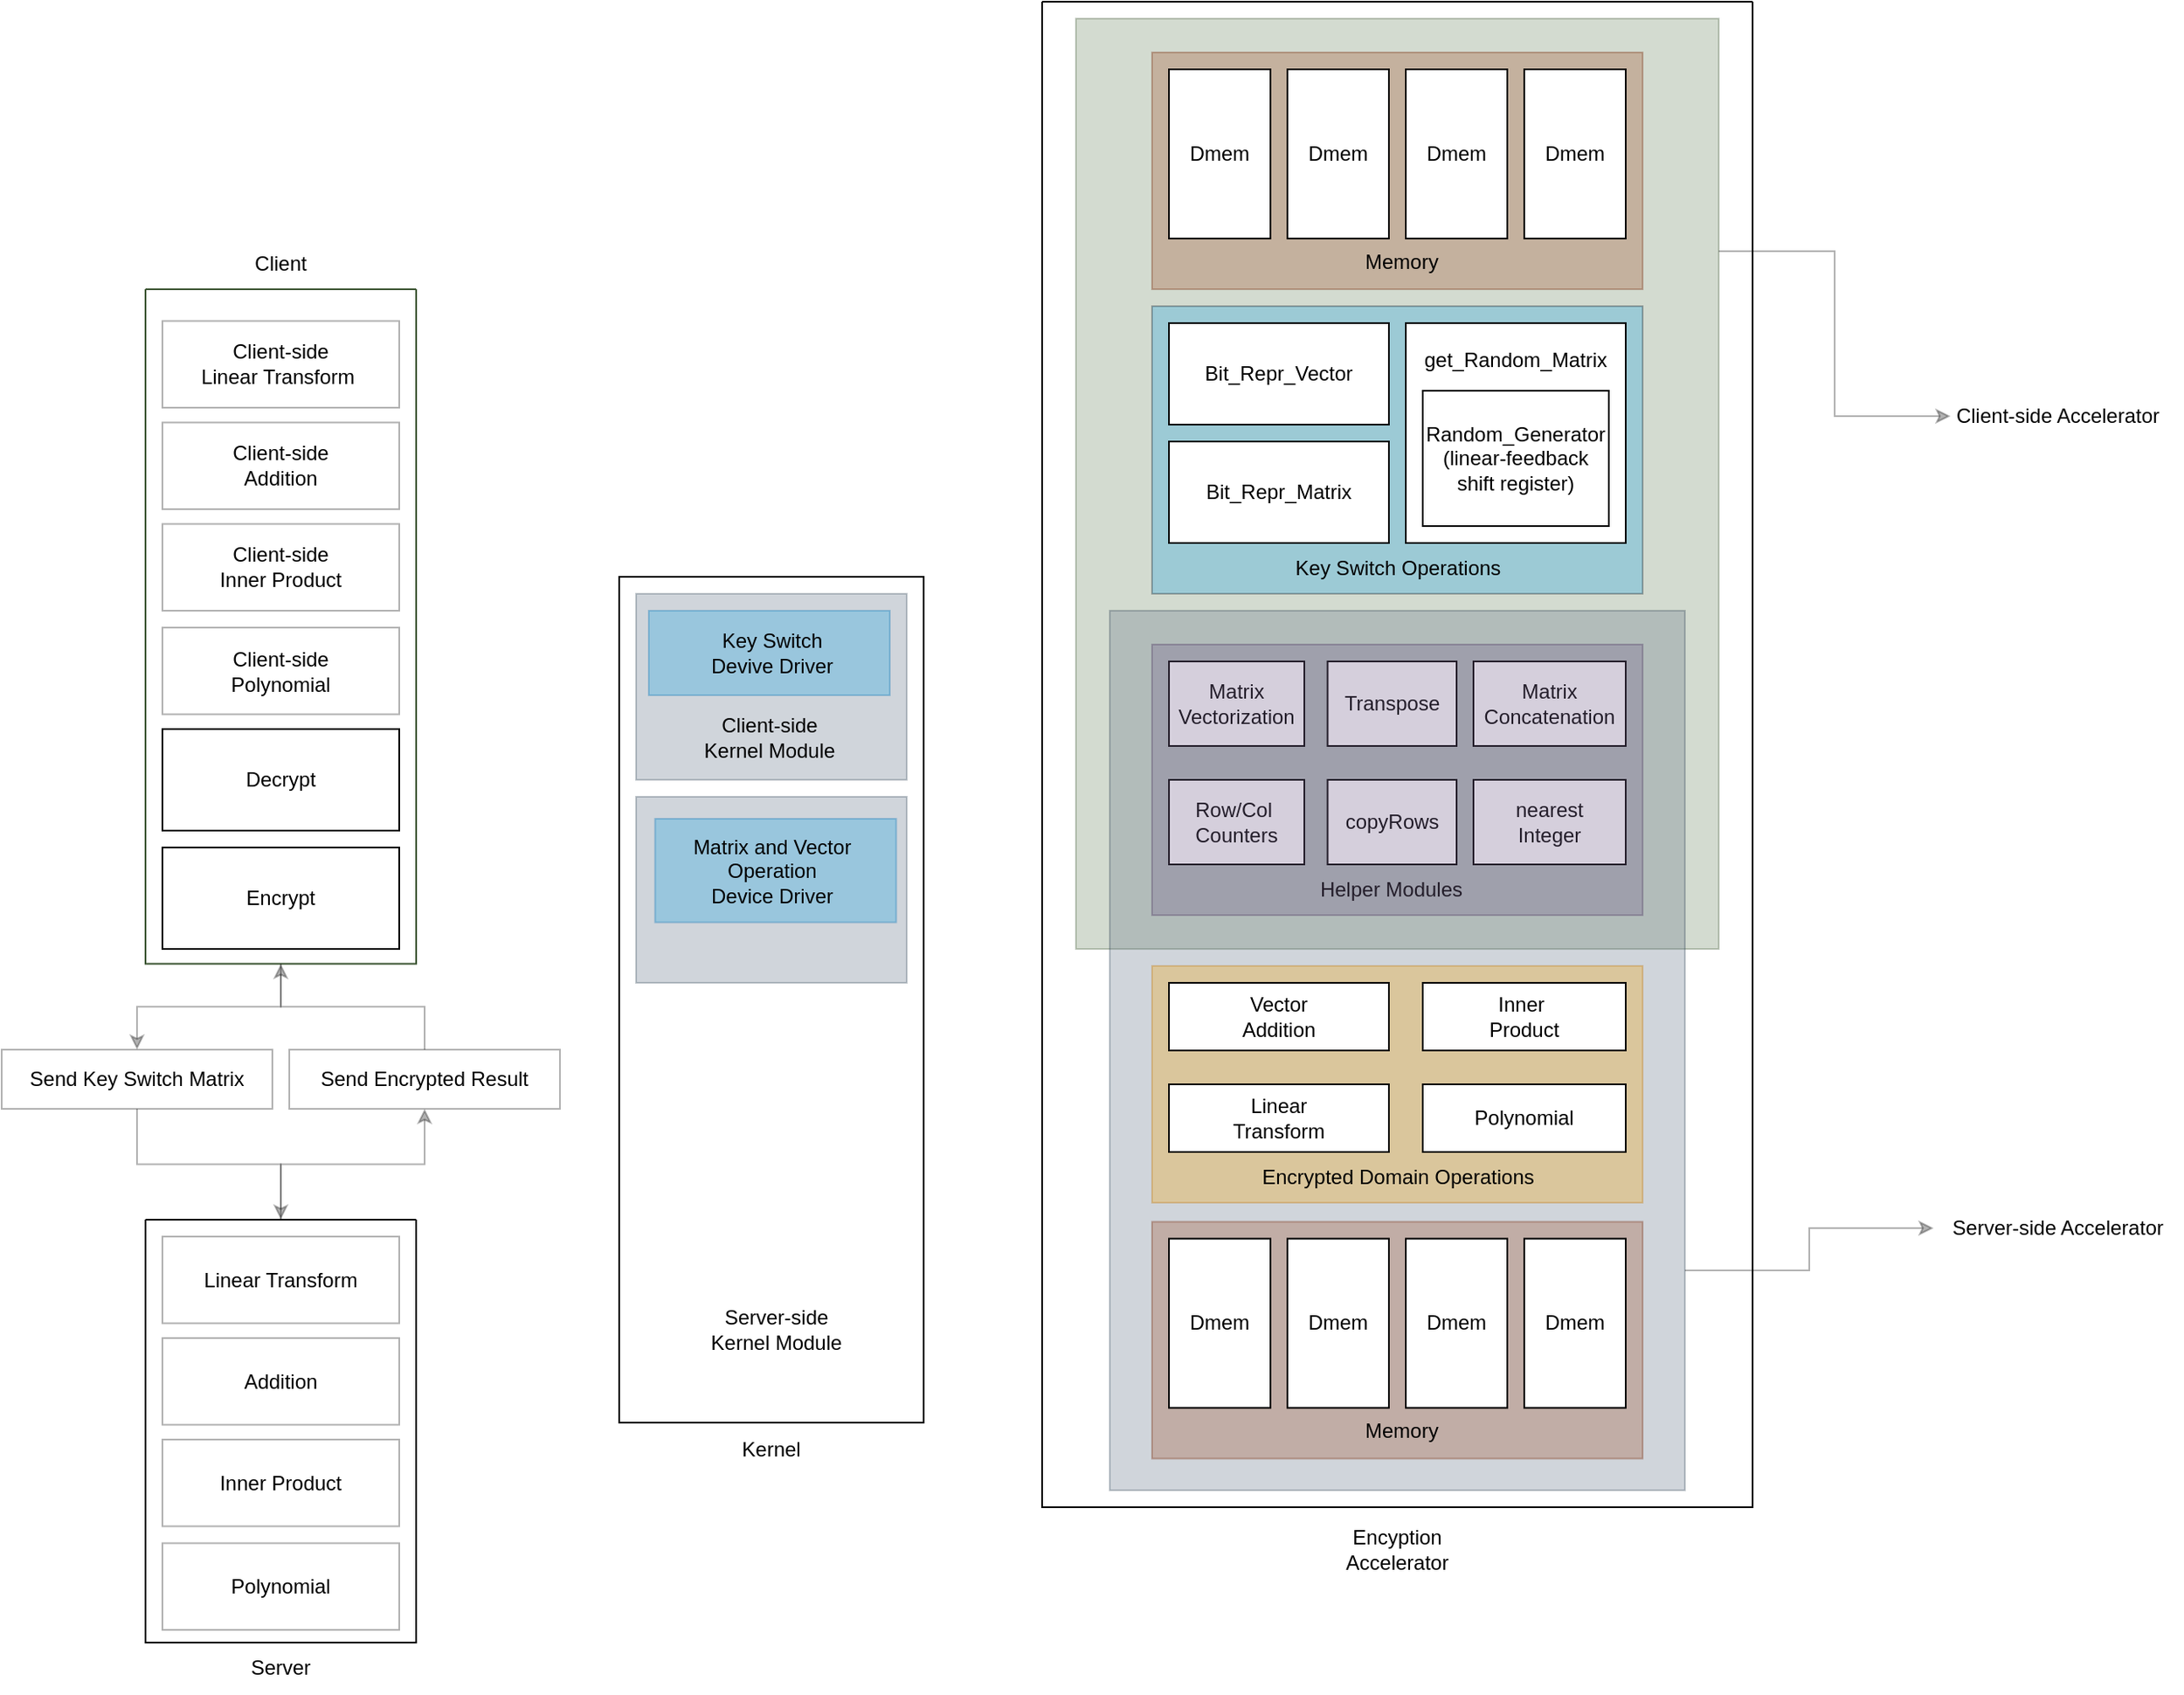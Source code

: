<mxfile version="17.2.5" type="github">
  <diagram id="uq4rufS0qhb9Er1syNnk" name="Page-1">
    <mxGraphModel dx="2202" dy="2462" grid="1" gridSize="10" guides="1" tooltips="1" connect="1" arrows="1" fold="1" page="1" pageScale="1" pageWidth="827" pageHeight="1169" math="0" shadow="0">
      <root>
        <mxCell id="0" />
        <mxCell id="1" parent="0" />
        <mxCell id="1XTRg42DMQYUQiEpsJQx-3" value="" style="swimlane;startSize=0;fillColor=#6d8764;fontColor=#ffffff;strokeColor=#3A5431;" vertex="1" parent="1">
          <mxGeometry x="110" y="100" width="160" height="398.75" as="geometry">
            <mxRectangle x="170" y="140" width="50" height="40" as="alternateBounds" />
          </mxGeometry>
        </mxCell>
        <mxCell id="1XTRg42DMQYUQiEpsJQx-36" value="Decrypt" style="rounded=0;whiteSpace=wrap;html=1;" vertex="1" parent="1XTRg42DMQYUQiEpsJQx-3">
          <mxGeometry x="10" y="260" width="140" height="60" as="geometry" />
        </mxCell>
        <mxCell id="1XTRg42DMQYUQiEpsJQx-73" value="Encrypt" style="rounded=0;whiteSpace=wrap;html=1;" vertex="1" parent="1XTRg42DMQYUQiEpsJQx-3">
          <mxGeometry x="10" y="330" width="140" height="60" as="geometry" />
        </mxCell>
        <mxCell id="1XTRg42DMQYUQiEpsJQx-72" value="Client-side&lt;br&gt;Linear Transform&amp;nbsp;" style="rounded=0;whiteSpace=wrap;html=1;strokeWidth=1;opacity=30;" vertex="1" parent="1XTRg42DMQYUQiEpsJQx-3">
          <mxGeometry x="10" y="18.75" width="140" height="51.25" as="geometry" />
        </mxCell>
        <mxCell id="1XTRg42DMQYUQiEpsJQx-128" value="Client-side&lt;br&gt;Addition" style="rounded=0;whiteSpace=wrap;html=1;strokeWidth=1;opacity=30;" vertex="1" parent="1XTRg42DMQYUQiEpsJQx-3">
          <mxGeometry x="10" y="78.75" width="140" height="51.25" as="geometry" />
        </mxCell>
        <mxCell id="1XTRg42DMQYUQiEpsJQx-131" value="Client-side&lt;br&gt;Inner Product" style="rounded=0;whiteSpace=wrap;html=1;strokeWidth=1;opacity=30;" vertex="1" parent="1XTRg42DMQYUQiEpsJQx-3">
          <mxGeometry x="10" y="138.75" width="140" height="51.25" as="geometry" />
        </mxCell>
        <mxCell id="1XTRg42DMQYUQiEpsJQx-133" value="Client-side&lt;br&gt;Polynomial" style="rounded=0;whiteSpace=wrap;html=1;strokeWidth=1;opacity=30;" vertex="1" parent="1XTRg42DMQYUQiEpsJQx-3">
          <mxGeometry x="10" y="200" width="140" height="51.25" as="geometry" />
        </mxCell>
        <mxCell id="1XTRg42DMQYUQiEpsJQx-10" value="" style="rounded=0;whiteSpace=wrap;html=1;" vertex="1" parent="1">
          <mxGeometry x="390" y="270" width="180" height="500" as="geometry" />
        </mxCell>
        <mxCell id="1XTRg42DMQYUQiEpsJQx-77" value="" style="rounded=0;whiteSpace=wrap;html=1;strokeWidth=1;opacity=30;fillColor=#647687;fontColor=#ffffff;strokeColor=#314354;" vertex="1" parent="1">
          <mxGeometry x="400" y="280" width="160" height="110" as="geometry" />
        </mxCell>
        <mxCell id="1XTRg42DMQYUQiEpsJQx-93" value="" style="rounded=0;whiteSpace=wrap;html=1;fillColor=#1ba1e2;fontColor=#ffffff;strokeColor=#006EAF;opacity=30;" vertex="1" parent="1">
          <mxGeometry x="407.5" y="290" width="142.5" height="50" as="geometry" />
        </mxCell>
        <mxCell id="1XTRg42DMQYUQiEpsJQx-143" style="edgeStyle=orthogonalEdgeStyle;rounded=0;orthogonalLoop=1;jettySize=auto;html=1;exitX=0.5;exitY=1;exitDx=0;exitDy=0;entryX=0.5;entryY=0;entryDx=0;entryDy=0;opacity=30;" edge="1" parent="1" source="1XTRg42DMQYUQiEpsJQx-3" target="1XTRg42DMQYUQiEpsJQx-141">
          <mxGeometry relative="1" as="geometry" />
        </mxCell>
        <mxCell id="1XTRg42DMQYUQiEpsJQx-4" value="Client" style="text;html=1;strokeColor=none;fillColor=none;align=center;verticalAlign=middle;whiteSpace=wrap;rounded=0;" vertex="1" parent="1">
          <mxGeometry x="160" y="70" width="60" height="30" as="geometry" />
        </mxCell>
        <mxCell id="1XTRg42DMQYUQiEpsJQx-5" value="" style="swimlane;startSize=0;" vertex="1" parent="1">
          <mxGeometry x="640" y="-70" width="420" height="890" as="geometry" />
        </mxCell>
        <mxCell id="1XTRg42DMQYUQiEpsJQx-120" value="" style="rounded=0;whiteSpace=wrap;html=1;strokeWidth=1;opacity=30;fillColor=#6d8764;fontColor=#ffffff;strokeColor=#3A5431;" vertex="1" parent="1XTRg42DMQYUQiEpsJQx-5">
          <mxGeometry x="20" y="10" width="380" height="550" as="geometry" />
        </mxCell>
        <mxCell id="1XTRg42DMQYUQiEpsJQx-123" value="" style="rounded=0;whiteSpace=wrap;html=1;strokeWidth=1;opacity=30;fillColor=#647687;fontColor=#ffffff;strokeColor=#314354;" vertex="1" parent="1XTRg42DMQYUQiEpsJQx-5">
          <mxGeometry x="40" y="360" width="340" height="520" as="geometry" />
        </mxCell>
        <mxCell id="1XTRg42DMQYUQiEpsJQx-69" value="" style="rounded=0;whiteSpace=wrap;html=1;strokeWidth=1;opacity=30;fillColor=#a0522d;fontColor=#ffffff;strokeColor=#6D1F00;" vertex="1" parent="1XTRg42DMQYUQiEpsJQx-5">
          <mxGeometry x="65" y="721.25" width="290" height="140" as="geometry" />
        </mxCell>
        <mxCell id="1XTRg42DMQYUQiEpsJQx-43" value="" style="rounded=0;whiteSpace=wrap;html=1;strokeWidth=1;opacity=30;fillColor=#f0a30a;fontColor=#000000;strokeColor=#BD7000;" vertex="1" parent="1XTRg42DMQYUQiEpsJQx-5">
          <mxGeometry x="65" y="570" width="290" height="140" as="geometry" />
        </mxCell>
        <mxCell id="1XTRg42DMQYUQiEpsJQx-24" value="" style="rounded=0;whiteSpace=wrap;html=1;opacity=30;fillColor=#1ba1e2;fontColor=#ffffff;strokeColor=#000D14;strokeWidth=1;" vertex="1" parent="1XTRg42DMQYUQiEpsJQx-5">
          <mxGeometry x="65" y="180" width="290" height="170" as="geometry" />
        </mxCell>
        <mxCell id="1XTRg42DMQYUQiEpsJQx-7" value="Bit_Repr_Vector" style="rounded=0;whiteSpace=wrap;html=1;" vertex="1" parent="1XTRg42DMQYUQiEpsJQx-5">
          <mxGeometry x="75" y="190" width="130" height="60" as="geometry" />
        </mxCell>
        <mxCell id="1XTRg42DMQYUQiEpsJQx-15" value="Bit_Repr_Matrix" style="rounded=0;whiteSpace=wrap;html=1;" vertex="1" parent="1XTRg42DMQYUQiEpsJQx-5">
          <mxGeometry x="75" y="260" width="130" height="60" as="geometry" />
        </mxCell>
        <mxCell id="1XTRg42DMQYUQiEpsJQx-18" value="Vector&lt;br&gt;Addition" style="rounded=0;whiteSpace=wrap;html=1;" vertex="1" parent="1XTRg42DMQYUQiEpsJQx-5">
          <mxGeometry x="75" y="580" width="130" height="40" as="geometry" />
        </mxCell>
        <mxCell id="1XTRg42DMQYUQiEpsJQx-20" value="Linear&lt;br&gt;Transform" style="rounded=0;whiteSpace=wrap;html=1;" vertex="1" parent="1XTRg42DMQYUQiEpsJQx-5">
          <mxGeometry x="75" y="640" width="130" height="40" as="geometry" />
        </mxCell>
        <mxCell id="1XTRg42DMQYUQiEpsJQx-26" value="Key Switch Operations" style="text;html=1;strokeColor=none;fillColor=none;align=center;verticalAlign=middle;whiteSpace=wrap;rounded=0;opacity=30;" vertex="1" parent="1XTRg42DMQYUQiEpsJQx-5">
          <mxGeometry x="117.5" y="320" width="185" height="30" as="geometry" />
        </mxCell>
        <mxCell id="1XTRg42DMQYUQiEpsJQx-30" value="get_Random_Matrix&lt;br&gt;&lt;br&gt;&lt;br&gt;&lt;br&gt;&lt;br&gt;&lt;br&gt;&lt;br&gt;" style="rounded=0;whiteSpace=wrap;html=1;strokeWidth=1;" vertex="1" parent="1XTRg42DMQYUQiEpsJQx-5">
          <mxGeometry x="215" y="190" width="130" height="130" as="geometry" />
        </mxCell>
        <mxCell id="1XTRg42DMQYUQiEpsJQx-31" value="Random_Generator &lt;br&gt;(linear-feedback shift register)" style="rounded=0;whiteSpace=wrap;html=1;strokeWidth=1;" vertex="1" parent="1XTRg42DMQYUQiEpsJQx-5">
          <mxGeometry x="225" y="230" width="110" height="80" as="geometry" />
        </mxCell>
        <mxCell id="1XTRg42DMQYUQiEpsJQx-41" value="Inner&amp;nbsp;&lt;br&gt;Product" style="rounded=0;whiteSpace=wrap;html=1;" vertex="1" parent="1XTRg42DMQYUQiEpsJQx-5">
          <mxGeometry x="225" y="580" width="120" height="40" as="geometry" />
        </mxCell>
        <mxCell id="1XTRg42DMQYUQiEpsJQx-45" value="Encrypted Domain Operations" style="text;html=1;strokeColor=none;fillColor=none;align=center;verticalAlign=middle;whiteSpace=wrap;rounded=0;opacity=30;" vertex="1" parent="1XTRg42DMQYUQiEpsJQx-5">
          <mxGeometry x="117.5" y="680" width="185" height="30" as="geometry" />
        </mxCell>
        <mxCell id="1XTRg42DMQYUQiEpsJQx-55" value="Polynomial" style="rounded=0;whiteSpace=wrap;html=1;" vertex="1" parent="1XTRg42DMQYUQiEpsJQx-5">
          <mxGeometry x="225" y="640" width="120" height="40" as="geometry" />
        </mxCell>
        <mxCell id="1XTRg42DMQYUQiEpsJQx-62" value="Dmem" style="rounded=0;whiteSpace=wrap;html=1;" vertex="1" parent="1XTRg42DMQYUQiEpsJQx-5">
          <mxGeometry x="285" y="731.25" width="60" height="100" as="geometry" />
        </mxCell>
        <mxCell id="1XTRg42DMQYUQiEpsJQx-65" value="Dmem" style="rounded=0;whiteSpace=wrap;html=1;" vertex="1" parent="1XTRg42DMQYUQiEpsJQx-5">
          <mxGeometry x="215" y="731.25" width="60" height="100" as="geometry" />
        </mxCell>
        <mxCell id="1XTRg42DMQYUQiEpsJQx-66" value="Dmem" style="rounded=0;whiteSpace=wrap;html=1;" vertex="1" parent="1XTRg42DMQYUQiEpsJQx-5">
          <mxGeometry x="145" y="731.25" width="60" height="100" as="geometry" />
        </mxCell>
        <mxCell id="1XTRg42DMQYUQiEpsJQx-67" value="Dmem" style="rounded=0;whiteSpace=wrap;html=1;" vertex="1" parent="1XTRg42DMQYUQiEpsJQx-5">
          <mxGeometry x="75" y="731.25" width="60" height="100" as="geometry" />
        </mxCell>
        <mxCell id="1XTRg42DMQYUQiEpsJQx-70" value="&lt;div style=&quot;text-align: justify&quot;&gt;&lt;span style=&quot;font-family: &amp;#34;helvetica&amp;#34; ; text-align: center&quot;&gt;Memory&lt;/span&gt;&lt;/div&gt;" style="text;whiteSpace=wrap;html=1;" vertex="1" parent="1XTRg42DMQYUQiEpsJQx-5">
          <mxGeometry x="189.38" y="831.25" width="110" height="30" as="geometry" />
        </mxCell>
        <mxCell id="1XTRg42DMQYUQiEpsJQx-46" value="Helper Modules" style="text;html=1;strokeColor=none;fillColor=none;align=center;verticalAlign=middle;whiteSpace=wrap;rounded=0;opacity=30;" vertex="1" parent="1XTRg42DMQYUQiEpsJQx-5">
          <mxGeometry x="114.38" y="510" width="185" height="30" as="geometry" />
        </mxCell>
        <mxCell id="1XTRg42DMQYUQiEpsJQx-47" value="Matrix&lt;br&gt;Vectorization" style="rounded=0;whiteSpace=wrap;html=1;" vertex="1" parent="1XTRg42DMQYUQiEpsJQx-5">
          <mxGeometry x="75" y="390" width="80" height="50" as="geometry" />
        </mxCell>
        <mxCell id="1XTRg42DMQYUQiEpsJQx-48" value="Transpose" style="rounded=0;whiteSpace=wrap;html=1;" vertex="1" parent="1XTRg42DMQYUQiEpsJQx-5">
          <mxGeometry x="168.75" y="390" width="76.25" height="50" as="geometry" />
        </mxCell>
        <mxCell id="1XTRg42DMQYUQiEpsJQx-50" value="Row/Col&amp;nbsp;&lt;br&gt;Counters" style="rounded=0;whiteSpace=wrap;html=1;" vertex="1" parent="1XTRg42DMQYUQiEpsJQx-5">
          <mxGeometry x="75" y="460" width="80" height="50" as="geometry" />
        </mxCell>
        <mxCell id="1XTRg42DMQYUQiEpsJQx-54" value="nearest&lt;br&gt;Integer" style="rounded=0;whiteSpace=wrap;html=1;" vertex="1" parent="1XTRg42DMQYUQiEpsJQx-5">
          <mxGeometry x="255" y="460" width="90" height="50" as="geometry" />
        </mxCell>
        <mxCell id="1XTRg42DMQYUQiEpsJQx-59" value="Matrix&lt;br&gt;Concatenation" style="rounded=0;whiteSpace=wrap;html=1;" vertex="1" parent="1XTRg42DMQYUQiEpsJQx-5">
          <mxGeometry x="255" y="390" width="90" height="50" as="geometry" />
        </mxCell>
        <mxCell id="1XTRg42DMQYUQiEpsJQx-68" value="copyRows" style="rounded=0;whiteSpace=wrap;html=1;" vertex="1" parent="1XTRg42DMQYUQiEpsJQx-5">
          <mxGeometry x="168.75" y="460" width="76.25" height="50" as="geometry" />
        </mxCell>
        <mxCell id="1XTRg42DMQYUQiEpsJQx-42" value="" style="rounded=0;whiteSpace=wrap;html=1;strokeWidth=1;opacity=30;fillColor=#76608a;fontColor=#ffffff;strokeColor=#432D57;" vertex="1" parent="1XTRg42DMQYUQiEpsJQx-5">
          <mxGeometry x="65" y="380" width="290" height="160" as="geometry" />
        </mxCell>
        <mxCell id="1XTRg42DMQYUQiEpsJQx-114" value="" style="rounded=0;whiteSpace=wrap;html=1;strokeWidth=1;opacity=30;fillColor=#a0522d;fontColor=#ffffff;strokeColor=#6D1F00;" vertex="1" parent="1XTRg42DMQYUQiEpsJQx-5">
          <mxGeometry x="65" y="30" width="290" height="140" as="geometry" />
        </mxCell>
        <mxCell id="1XTRg42DMQYUQiEpsJQx-115" value="Dmem" style="rounded=0;whiteSpace=wrap;html=1;" vertex="1" parent="1XTRg42DMQYUQiEpsJQx-5">
          <mxGeometry x="285" y="40" width="60" height="100" as="geometry" />
        </mxCell>
        <mxCell id="1XTRg42DMQYUQiEpsJQx-116" value="Dmem" style="rounded=0;whiteSpace=wrap;html=1;" vertex="1" parent="1XTRg42DMQYUQiEpsJQx-5">
          <mxGeometry x="215" y="40" width="60" height="100" as="geometry" />
        </mxCell>
        <mxCell id="1XTRg42DMQYUQiEpsJQx-117" value="Dmem" style="rounded=0;whiteSpace=wrap;html=1;" vertex="1" parent="1XTRg42DMQYUQiEpsJQx-5">
          <mxGeometry x="145" y="40" width="60" height="100" as="geometry" />
        </mxCell>
        <mxCell id="1XTRg42DMQYUQiEpsJQx-118" value="Dmem" style="rounded=0;whiteSpace=wrap;html=1;" vertex="1" parent="1XTRg42DMQYUQiEpsJQx-5">
          <mxGeometry x="75" y="40" width="60" height="100" as="geometry" />
        </mxCell>
        <mxCell id="1XTRg42DMQYUQiEpsJQx-119" value="&lt;div style=&quot;text-align: justify&quot;&gt;&lt;span style=&quot;font-family: &amp;#34;helvetica&amp;#34; ; text-align: center&quot;&gt;Memory&lt;/span&gt;&lt;/div&gt;" style="text;whiteSpace=wrap;html=1;" vertex="1" parent="1XTRg42DMQYUQiEpsJQx-5">
          <mxGeometry x="189.38" y="140" width="110" height="30" as="geometry" />
        </mxCell>
        <mxCell id="1XTRg42DMQYUQiEpsJQx-6" value="Encyption Accelerator" style="text;html=1;strokeColor=none;fillColor=none;align=center;verticalAlign=middle;whiteSpace=wrap;rounded=0;" vertex="1" parent="1">
          <mxGeometry x="820" y="830" width="60" height="30" as="geometry" />
        </mxCell>
        <mxCell id="1XTRg42DMQYUQiEpsJQx-76" value="Client-side &lt;br&gt;Kernel Module" style="text;html=1;strokeColor=none;fillColor=none;align=center;verticalAlign=middle;whiteSpace=wrap;rounded=0;opacity=30;" vertex="1" parent="1">
          <mxGeometry x="413.75" y="350" width="130" height="30" as="geometry" />
        </mxCell>
        <mxCell id="1XTRg42DMQYUQiEpsJQx-79" value="" style="rounded=0;whiteSpace=wrap;html=1;strokeWidth=1;opacity=30;fillColor=#647687;fontColor=#ffffff;strokeColor=#314354;" vertex="1" parent="1">
          <mxGeometry x="400" y="400" width="160" height="110" as="geometry" />
        </mxCell>
        <mxCell id="1XTRg42DMQYUQiEpsJQx-83" value="Kernel" style="text;html=1;strokeColor=none;fillColor=none;align=center;verticalAlign=middle;whiteSpace=wrap;rounded=0;" vertex="1" parent="1">
          <mxGeometry x="450" y="771.25" width="60" height="30" as="geometry" />
        </mxCell>
        <mxCell id="1XTRg42DMQYUQiEpsJQx-92" value="Key Switch &lt;br&gt;Devive Driver" style="text;html=1;strokeColor=none;fillColor=none;align=center;verticalAlign=middle;whiteSpace=wrap;rounded=0;opacity=30;" vertex="1" parent="1">
          <mxGeometry x="418.75" y="300" width="122.5" height="30" as="geometry" />
        </mxCell>
        <mxCell id="1XTRg42DMQYUQiEpsJQx-145" style="edgeStyle=orthogonalEdgeStyle;rounded=0;orthogonalLoop=1;jettySize=auto;html=1;exitX=0.5;exitY=0;exitDx=0;exitDy=0;entryX=0.5;entryY=1;entryDx=0;entryDy=0;opacity=30;" edge="1" parent="1" source="1XTRg42DMQYUQiEpsJQx-97" target="1XTRg42DMQYUQiEpsJQx-142">
          <mxGeometry relative="1" as="geometry" />
        </mxCell>
        <mxCell id="1XTRg42DMQYUQiEpsJQx-97" value="" style="swimlane;startSize=0;" vertex="1" parent="1">
          <mxGeometry x="110" y="650" width="160" height="250" as="geometry">
            <mxRectangle x="170" y="140" width="50" height="40" as="alternateBounds" />
          </mxGeometry>
        </mxCell>
        <mxCell id="1XTRg42DMQYUQiEpsJQx-135" value="Linear Transform" style="rounded=0;whiteSpace=wrap;html=1;strokeWidth=1;opacity=30;" vertex="1" parent="1XTRg42DMQYUQiEpsJQx-97">
          <mxGeometry x="10" y="10" width="140" height="51.25" as="geometry" />
        </mxCell>
        <mxCell id="1XTRg42DMQYUQiEpsJQx-136" value="Addition" style="rounded=0;whiteSpace=wrap;html=1;strokeWidth=1;opacity=30;" vertex="1" parent="1XTRg42DMQYUQiEpsJQx-97">
          <mxGeometry x="10" y="70" width="140" height="51.25" as="geometry" />
        </mxCell>
        <mxCell id="1XTRg42DMQYUQiEpsJQx-137" value="Inner Product" style="rounded=0;whiteSpace=wrap;html=1;strokeWidth=1;opacity=30;" vertex="1" parent="1XTRg42DMQYUQiEpsJQx-97">
          <mxGeometry x="10" y="130" width="140" height="51.25" as="geometry" />
        </mxCell>
        <mxCell id="1XTRg42DMQYUQiEpsJQx-138" value="Polynomial" style="rounded=0;whiteSpace=wrap;html=1;strokeWidth=1;opacity=30;" vertex="1" parent="1XTRg42DMQYUQiEpsJQx-97">
          <mxGeometry x="10" y="191.25" width="140" height="51.25" as="geometry" />
        </mxCell>
        <mxCell id="1XTRg42DMQYUQiEpsJQx-102" value="Server" style="text;html=1;strokeColor=none;fillColor=none;align=center;verticalAlign=middle;whiteSpace=wrap;rounded=0;" vertex="1" parent="1">
          <mxGeometry x="160" y="900" width="60" height="30" as="geometry" />
        </mxCell>
        <mxCell id="1XTRg42DMQYUQiEpsJQx-104" value="Server-side &lt;br&gt;Kernel Module" style="text;html=1;strokeColor=none;fillColor=none;align=center;verticalAlign=middle;whiteSpace=wrap;rounded=0;opacity=30;" vertex="1" parent="1">
          <mxGeometry x="417.5" y="700" width="130" height="30" as="geometry" />
        </mxCell>
        <mxCell id="1XTRg42DMQYUQiEpsJQx-121" value="Client-side Accelerator" style="text;html=1;strokeColor=none;fillColor=none;align=center;verticalAlign=middle;whiteSpace=wrap;rounded=0;opacity=30;" vertex="1" parent="1">
          <mxGeometry x="1177" y="160" width="127" height="30" as="geometry" />
        </mxCell>
        <mxCell id="1XTRg42DMQYUQiEpsJQx-126" style="edgeStyle=orthogonalEdgeStyle;rounded=0;orthogonalLoop=1;jettySize=auto;html=1;exitX=1;exitY=0.25;exitDx=0;exitDy=0;opacity=30;" edge="1" parent="1" source="1XTRg42DMQYUQiEpsJQx-120" target="1XTRg42DMQYUQiEpsJQx-121">
          <mxGeometry relative="1" as="geometry" />
        </mxCell>
        <mxCell id="1XTRg42DMQYUQiEpsJQx-124" value="Server-side Accelerator" style="text;html=1;strokeColor=none;fillColor=none;align=center;verticalAlign=middle;whiteSpace=wrap;rounded=0;opacity=30;" vertex="1" parent="1">
          <mxGeometry x="1167" y="640" width="146.62" height="30" as="geometry" />
        </mxCell>
        <mxCell id="1XTRg42DMQYUQiEpsJQx-127" style="edgeStyle=orthogonalEdgeStyle;rounded=0;orthogonalLoop=1;jettySize=auto;html=1;exitX=1;exitY=0.75;exitDx=0;exitDy=0;opacity=30;" edge="1" parent="1" source="1XTRg42DMQYUQiEpsJQx-123" target="1XTRg42DMQYUQiEpsJQx-124">
          <mxGeometry relative="1" as="geometry" />
        </mxCell>
        <mxCell id="1XTRg42DMQYUQiEpsJQx-144" style="edgeStyle=orthogonalEdgeStyle;rounded=0;orthogonalLoop=1;jettySize=auto;html=1;exitX=0.5;exitY=1;exitDx=0;exitDy=0;entryX=0.5;entryY=0;entryDx=0;entryDy=0;opacity=30;" edge="1" parent="1" source="1XTRg42DMQYUQiEpsJQx-141" target="1XTRg42DMQYUQiEpsJQx-97">
          <mxGeometry relative="1" as="geometry" />
        </mxCell>
        <mxCell id="1XTRg42DMQYUQiEpsJQx-141" value="&lt;span&gt;Send Key Switch Matrix&lt;/span&gt;" style="rounded=0;whiteSpace=wrap;html=1;strokeWidth=1;opacity=30;" vertex="1" parent="1">
          <mxGeometry x="25" y="549.5" width="160" height="35" as="geometry" />
        </mxCell>
        <mxCell id="1XTRg42DMQYUQiEpsJQx-146" style="edgeStyle=orthogonalEdgeStyle;rounded=0;orthogonalLoop=1;jettySize=auto;html=1;exitX=0.5;exitY=0;exitDx=0;exitDy=0;entryX=0.5;entryY=1;entryDx=0;entryDy=0;opacity=30;" edge="1" parent="1" source="1XTRg42DMQYUQiEpsJQx-142" target="1XTRg42DMQYUQiEpsJQx-3">
          <mxGeometry relative="1" as="geometry" />
        </mxCell>
        <mxCell id="1XTRg42DMQYUQiEpsJQx-142" value="&lt;span&gt;Send Encrypted Result&lt;/span&gt;" style="rounded=0;whiteSpace=wrap;html=1;strokeWidth=1;opacity=30;" vertex="1" parent="1">
          <mxGeometry x="195" y="549.5" width="160" height="35" as="geometry" />
        </mxCell>
        <mxCell id="1XTRg42DMQYUQiEpsJQx-149" value="" style="rounded=0;whiteSpace=wrap;html=1;fillColor=#1ba1e2;fontColor=#ffffff;strokeColor=#006EAF;opacity=30;" vertex="1" parent="1">
          <mxGeometry x="411.25" y="413" width="142.5" height="61.25" as="geometry" />
        </mxCell>
        <mxCell id="1XTRg42DMQYUQiEpsJQx-150" value="Matrix and Vector Operation &lt;br&gt;Device Driver" style="text;html=1;strokeColor=none;fillColor=none;align=center;verticalAlign=middle;whiteSpace=wrap;rounded=0;opacity=30;" vertex="1" parent="1">
          <mxGeometry x="418.75" y="428" width="122.5" height="31.25" as="geometry" />
        </mxCell>
      </root>
    </mxGraphModel>
  </diagram>
</mxfile>
